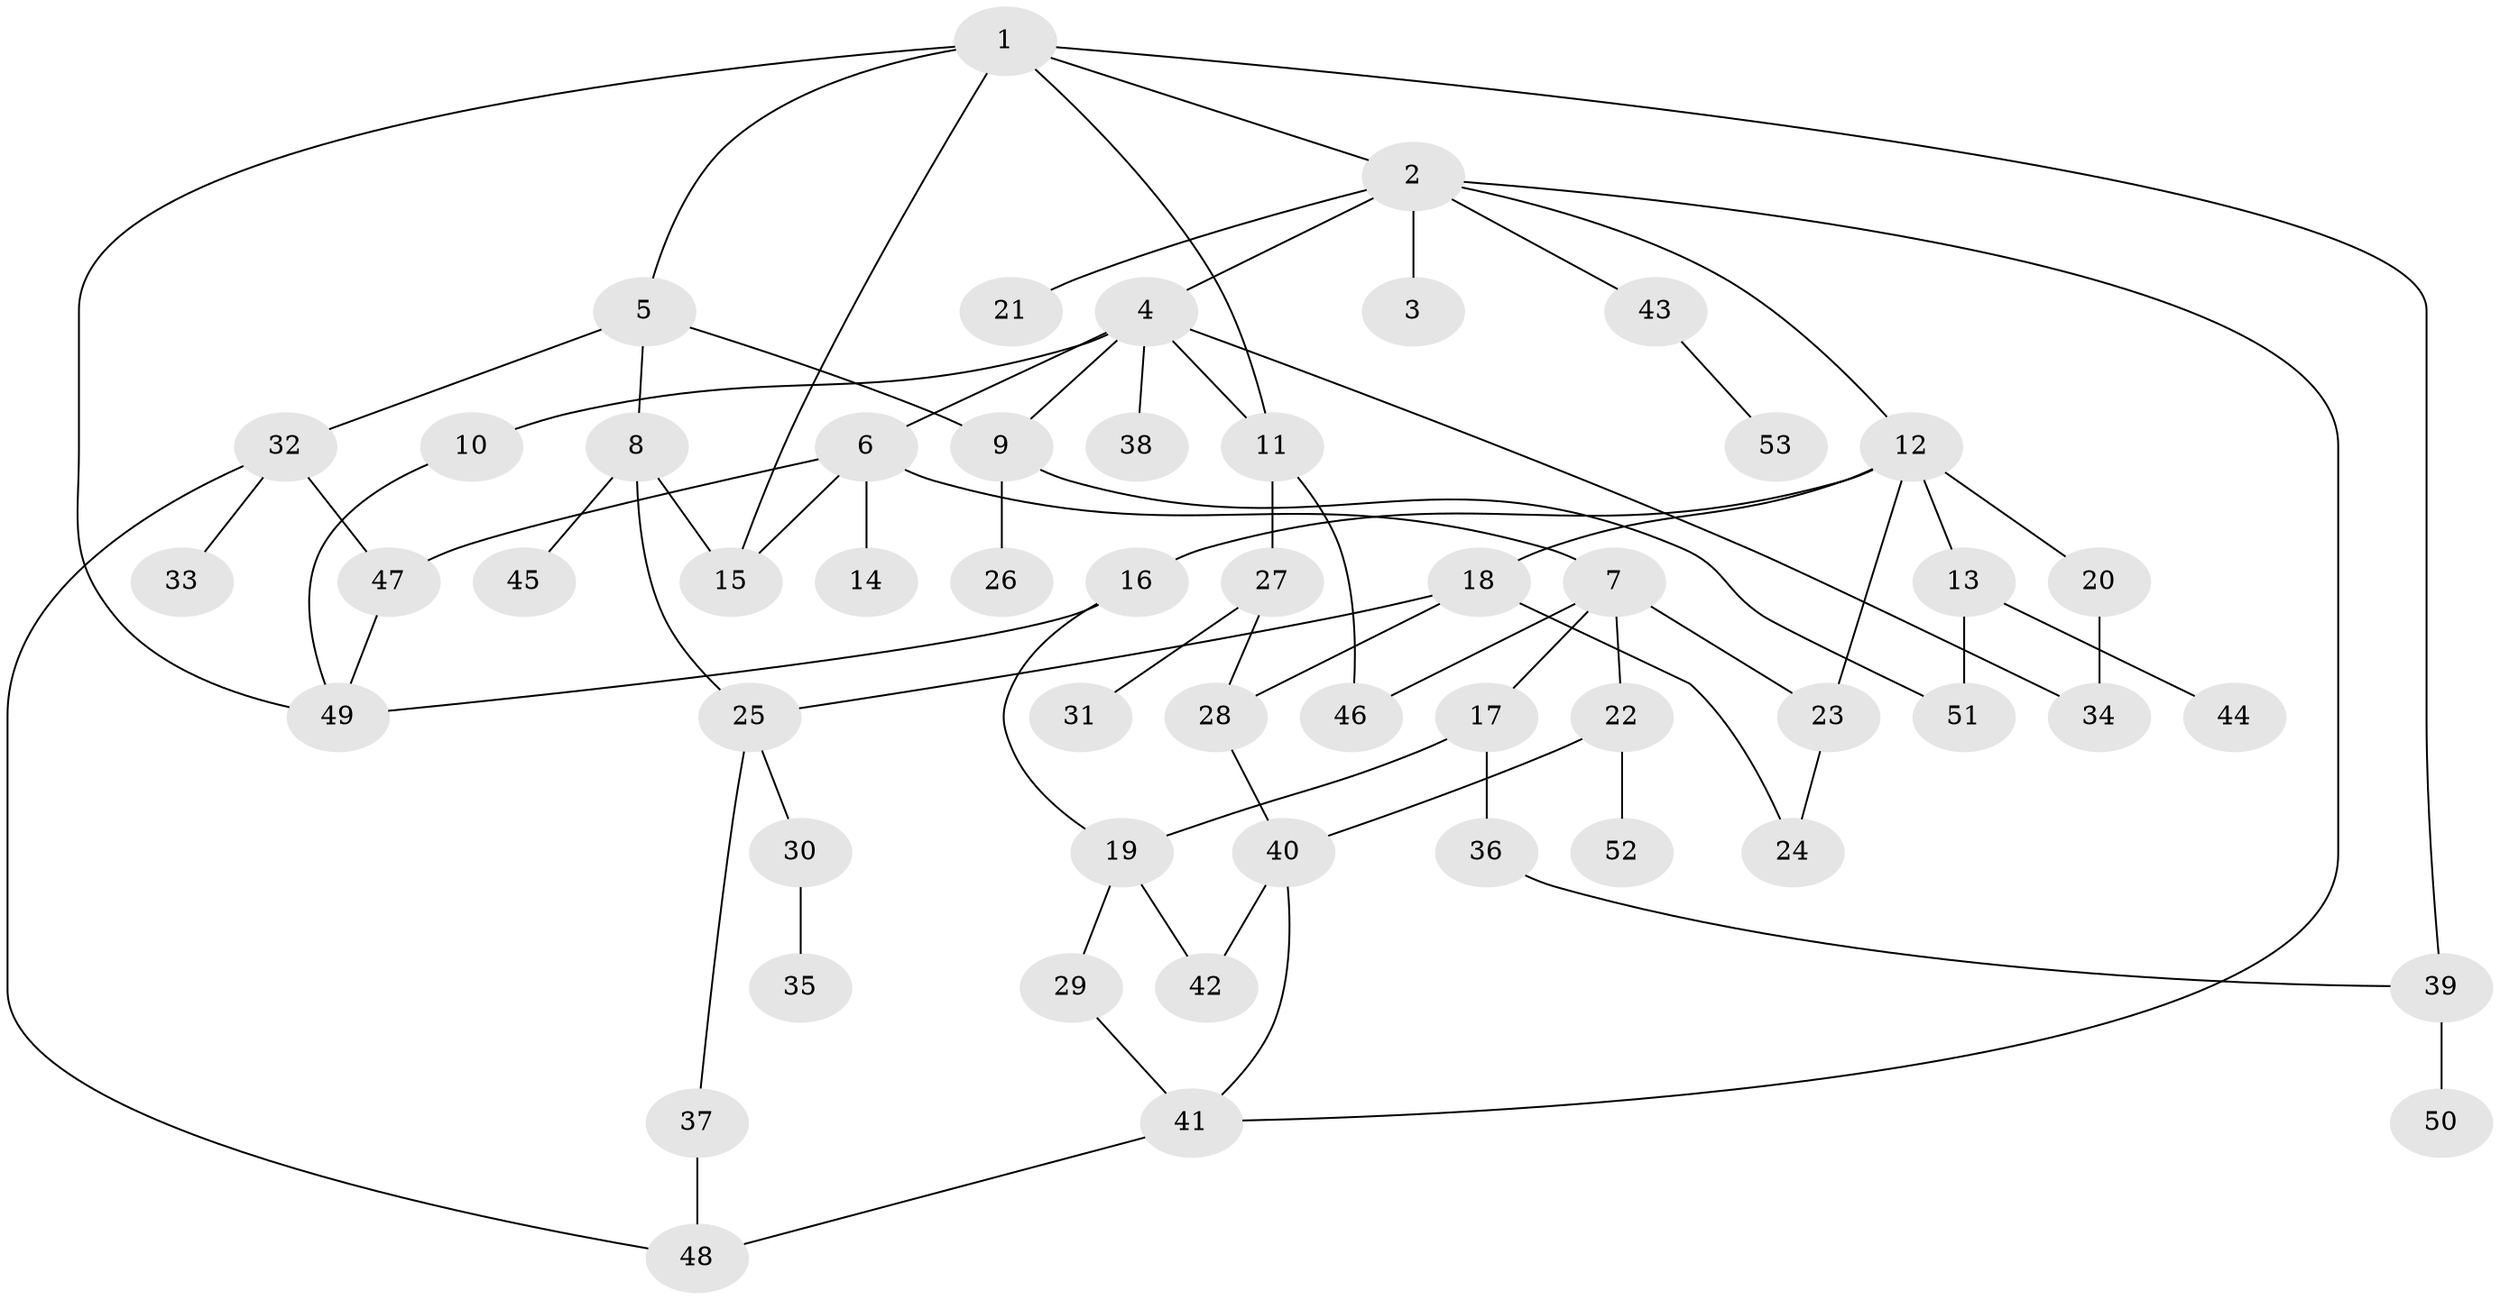 // Generated by graph-tools (version 1.1) at 2025/25/03/09/25 03:25:29]
// undirected, 53 vertices, 75 edges
graph export_dot {
graph [start="1"]
  node [color=gray90,style=filled];
  1;
  2;
  3;
  4;
  5;
  6;
  7;
  8;
  9;
  10;
  11;
  12;
  13;
  14;
  15;
  16;
  17;
  18;
  19;
  20;
  21;
  22;
  23;
  24;
  25;
  26;
  27;
  28;
  29;
  30;
  31;
  32;
  33;
  34;
  35;
  36;
  37;
  38;
  39;
  40;
  41;
  42;
  43;
  44;
  45;
  46;
  47;
  48;
  49;
  50;
  51;
  52;
  53;
  1 -- 2;
  1 -- 5;
  1 -- 39;
  1 -- 11;
  1 -- 49;
  1 -- 15;
  2 -- 3;
  2 -- 4;
  2 -- 12;
  2 -- 21;
  2 -- 43;
  2 -- 41;
  4 -- 6;
  4 -- 10;
  4 -- 11;
  4 -- 34;
  4 -- 38;
  4 -- 9;
  5 -- 8;
  5 -- 9;
  5 -- 32;
  6 -- 7;
  6 -- 14;
  6 -- 47;
  6 -- 15;
  7 -- 17;
  7 -- 22;
  7 -- 23;
  7 -- 46;
  8 -- 15;
  8 -- 45;
  8 -- 25;
  9 -- 26;
  9 -- 51;
  10 -- 49;
  11 -- 27;
  11 -- 46;
  12 -- 13;
  12 -- 16;
  12 -- 18;
  12 -- 20;
  12 -- 23;
  13 -- 44;
  13 -- 51;
  16 -- 49;
  16 -- 19;
  17 -- 19;
  17 -- 36;
  18 -- 24;
  18 -- 25;
  18 -- 28;
  19 -- 29;
  19 -- 42;
  20 -- 34;
  22 -- 52;
  22 -- 40;
  23 -- 24;
  25 -- 30;
  25 -- 37;
  27 -- 28;
  27 -- 31;
  28 -- 40;
  29 -- 41;
  30 -- 35;
  32 -- 33;
  32 -- 48;
  32 -- 47;
  36 -- 39;
  37 -- 48;
  39 -- 50;
  40 -- 41;
  40 -- 42;
  41 -- 48;
  43 -- 53;
  47 -- 49;
}
